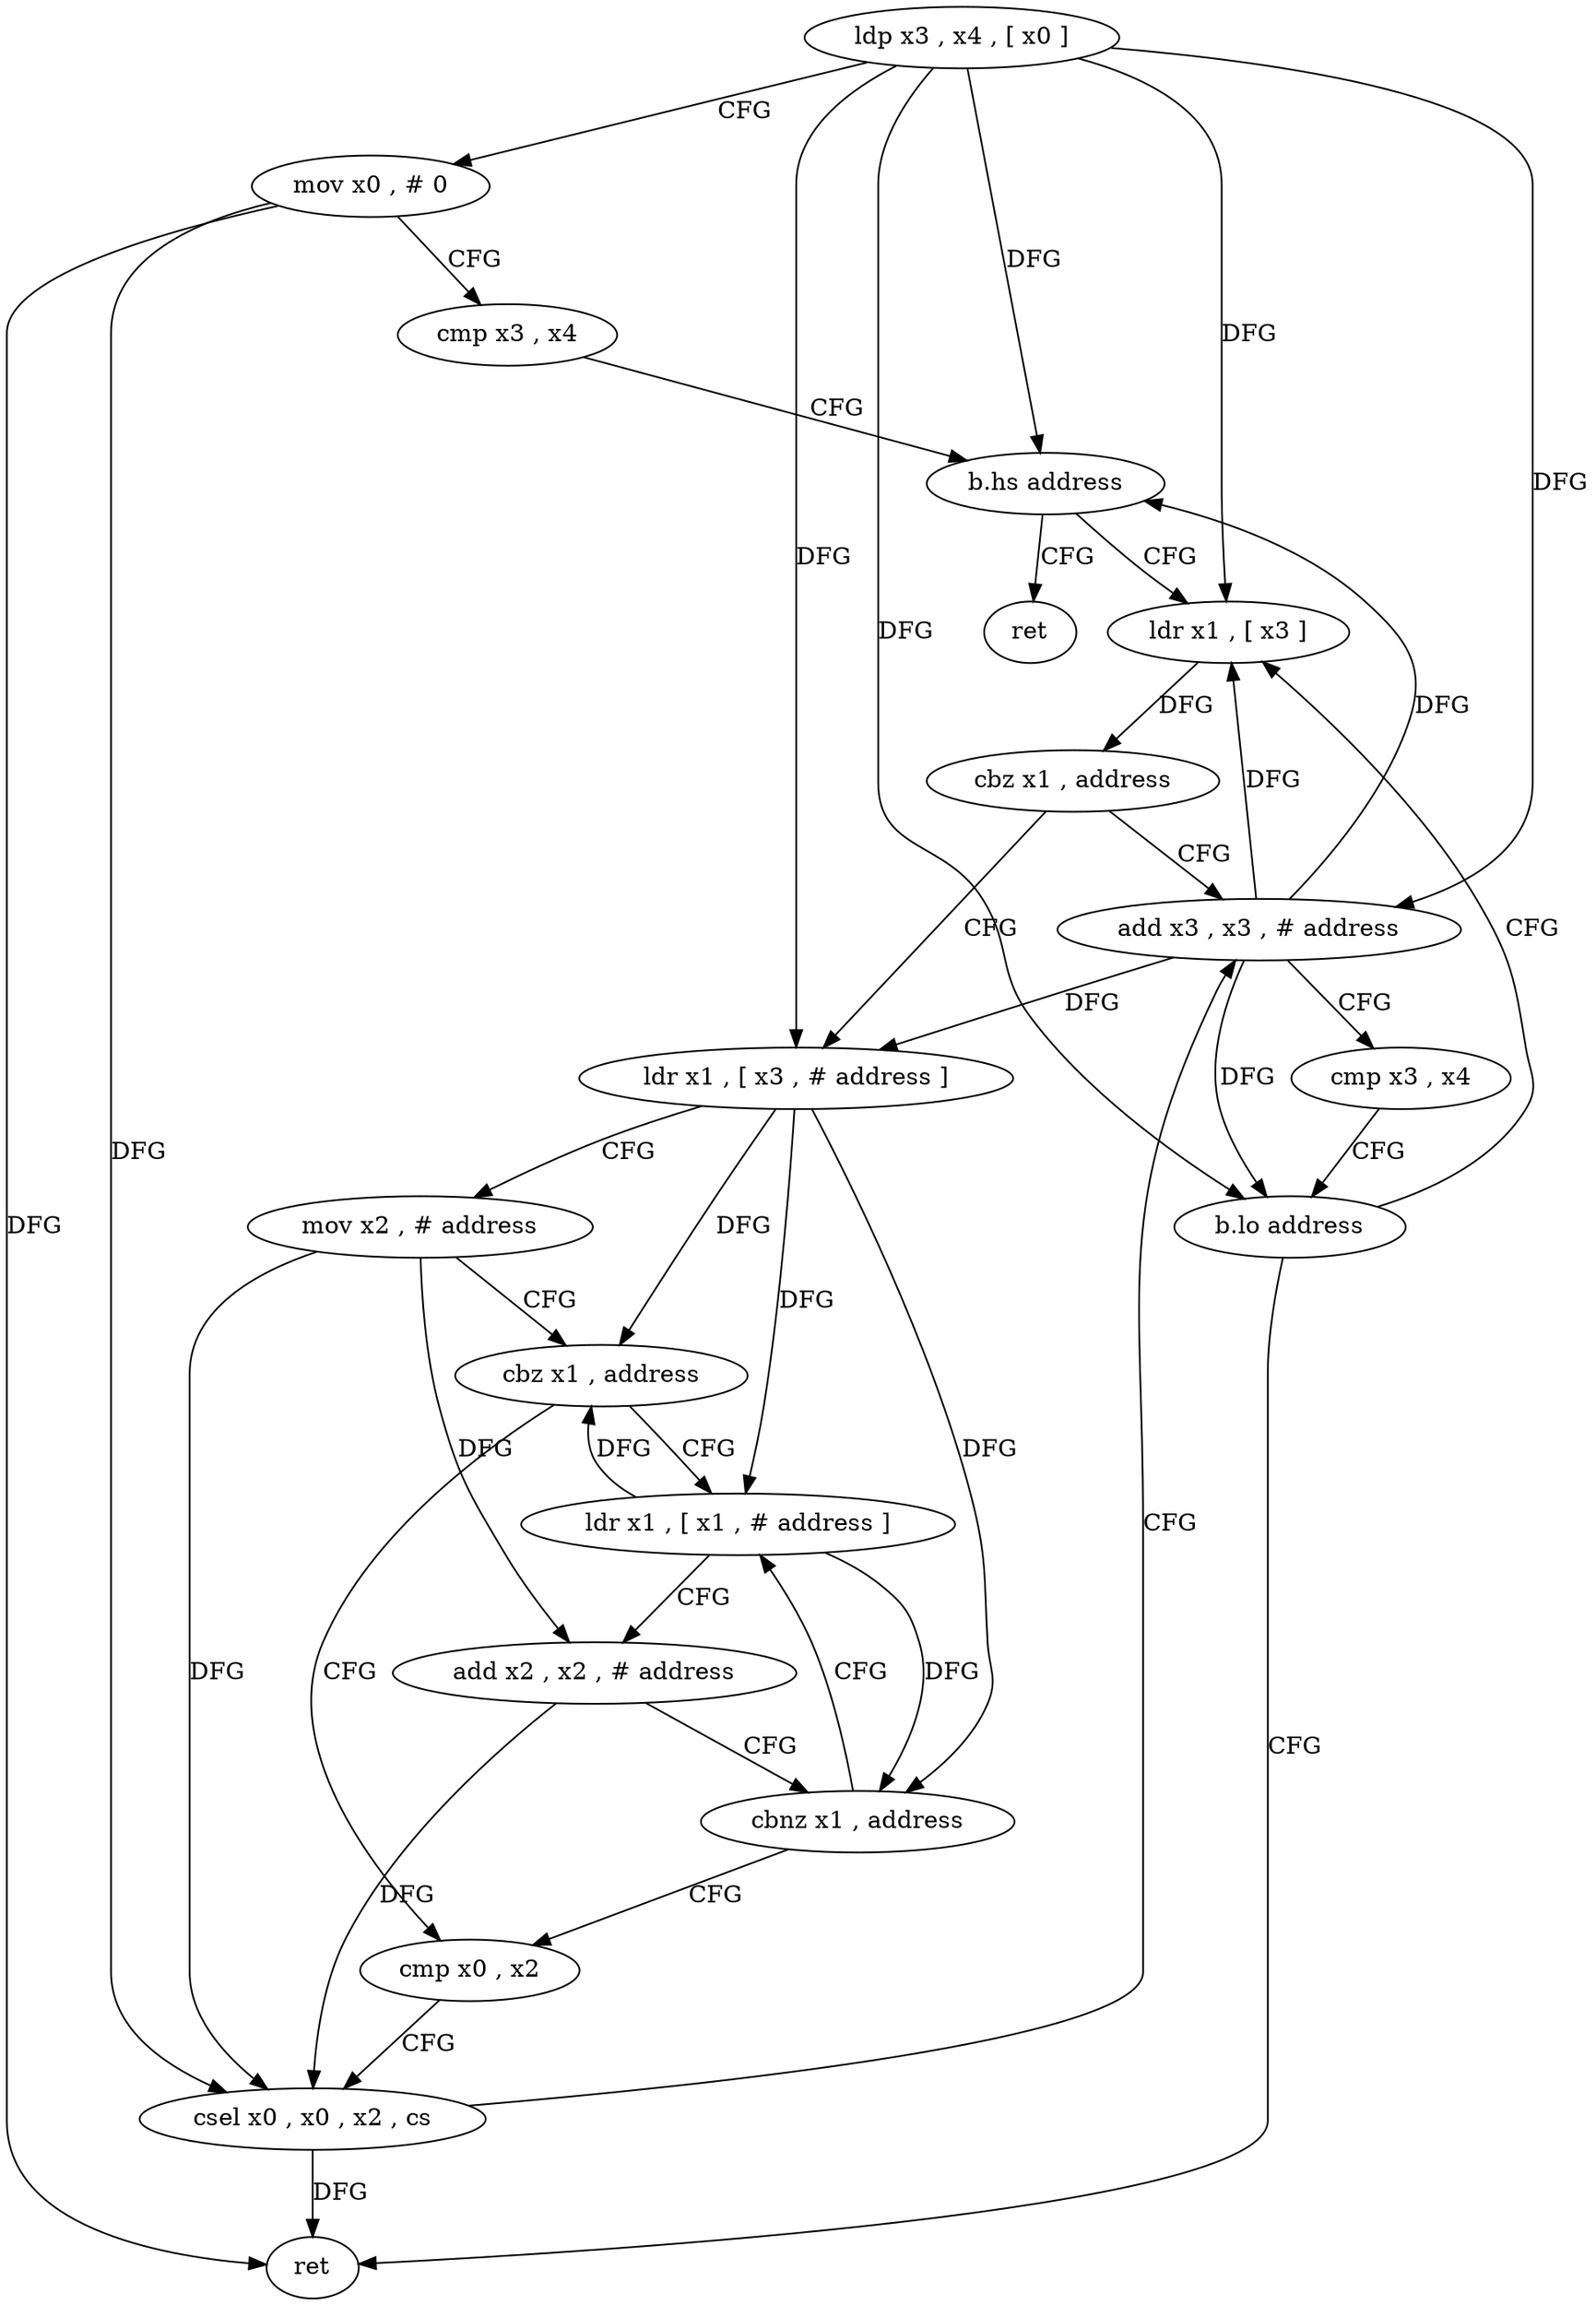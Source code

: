 digraph "func" {
"4283280" [label = "ldp x3 , x4 , [ x0 ]" ]
"4283284" [label = "mov x0 , # 0" ]
"4283288" [label = "cmp x3 , x4" ]
"4283292" [label = "b.hs address" ]
"4283352" [label = "ret" ]
"4283296" [label = "ldr x1 , [ x3 ]" ]
"4283300" [label = "cbz x1 , address" ]
"4283336" [label = "add x3 , x3 , # address" ]
"4283304" [label = "ldr x1 , [ x3 , # address ]" ]
"4283340" [label = "cmp x3 , x4" ]
"4283344" [label = "b.lo address" ]
"4283348" [label = "ret" ]
"4283308" [label = "mov x2 , # address" ]
"4283312" [label = "cbz x1 , address" ]
"4283328" [label = "cmp x0 , x2" ]
"4283316" [label = "ldr x1 , [ x1 , # address ]" ]
"4283332" [label = "csel x0 , x0 , x2 , cs" ]
"4283320" [label = "add x2 , x2 , # address" ]
"4283324" [label = "cbnz x1 , address" ]
"4283280" -> "4283284" [ label = "CFG" ]
"4283280" -> "4283292" [ label = "DFG" ]
"4283280" -> "4283296" [ label = "DFG" ]
"4283280" -> "4283336" [ label = "DFG" ]
"4283280" -> "4283344" [ label = "DFG" ]
"4283280" -> "4283304" [ label = "DFG" ]
"4283284" -> "4283288" [ label = "CFG" ]
"4283284" -> "4283348" [ label = "DFG" ]
"4283284" -> "4283332" [ label = "DFG" ]
"4283288" -> "4283292" [ label = "CFG" ]
"4283292" -> "4283352" [ label = "CFG" ]
"4283292" -> "4283296" [ label = "CFG" ]
"4283296" -> "4283300" [ label = "DFG" ]
"4283300" -> "4283336" [ label = "CFG" ]
"4283300" -> "4283304" [ label = "CFG" ]
"4283336" -> "4283340" [ label = "CFG" ]
"4283336" -> "4283296" [ label = "DFG" ]
"4283336" -> "4283292" [ label = "DFG" ]
"4283336" -> "4283344" [ label = "DFG" ]
"4283336" -> "4283304" [ label = "DFG" ]
"4283304" -> "4283308" [ label = "CFG" ]
"4283304" -> "4283312" [ label = "DFG" ]
"4283304" -> "4283316" [ label = "DFG" ]
"4283304" -> "4283324" [ label = "DFG" ]
"4283340" -> "4283344" [ label = "CFG" ]
"4283344" -> "4283296" [ label = "CFG" ]
"4283344" -> "4283348" [ label = "CFG" ]
"4283308" -> "4283312" [ label = "CFG" ]
"4283308" -> "4283332" [ label = "DFG" ]
"4283308" -> "4283320" [ label = "DFG" ]
"4283312" -> "4283328" [ label = "CFG" ]
"4283312" -> "4283316" [ label = "CFG" ]
"4283328" -> "4283332" [ label = "CFG" ]
"4283316" -> "4283320" [ label = "CFG" ]
"4283316" -> "4283312" [ label = "DFG" ]
"4283316" -> "4283324" [ label = "DFG" ]
"4283332" -> "4283336" [ label = "CFG" ]
"4283332" -> "4283348" [ label = "DFG" ]
"4283320" -> "4283324" [ label = "CFG" ]
"4283320" -> "4283332" [ label = "DFG" ]
"4283324" -> "4283316" [ label = "CFG" ]
"4283324" -> "4283328" [ label = "CFG" ]
}
